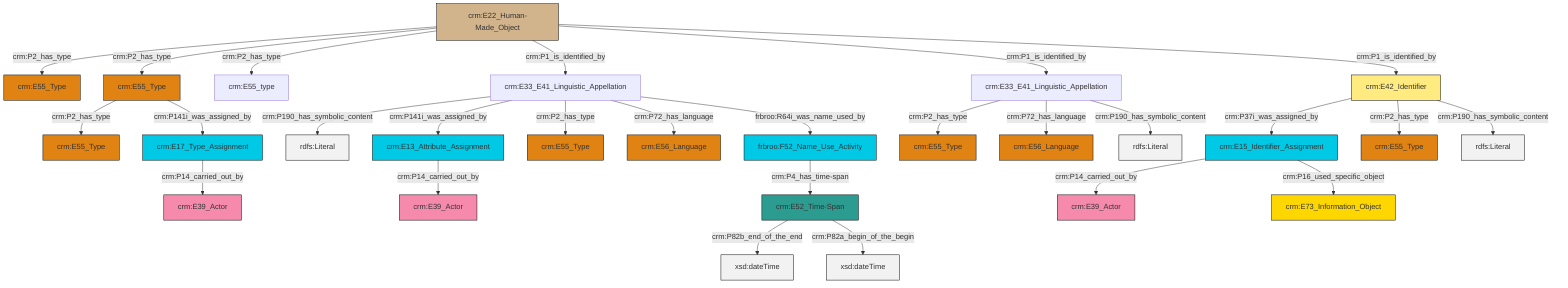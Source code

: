 graph TD
classDef Literal fill:#f2f2f2,stroke:#000000;
classDef CRM_Entity fill:#FFFFFF,stroke:#000000;
classDef Temporal_Entity fill:#00C9E6, stroke:#000000;
classDef Type fill:#E18312, stroke:#000000;
classDef Time-Span fill:#2C9C91, stroke:#000000;
classDef Appellation fill:#FFEB7F, stroke:#000000;
classDef Place fill:#008836, stroke:#000000;
classDef Persistent_Item fill:#B266B2, stroke:#000000;
classDef Conceptual_Object fill:#FFD700, stroke:#000000;
classDef Physical_Thing fill:#D2B48C, stroke:#000000;
classDef Actor fill:#f58aad, stroke:#000000;
classDef PC_Classes fill:#4ce600, stroke:#000000;
classDef Multi fill:#cccccc,stroke:#000000;

2["frbroo:F52_Name_Use_Activity"]:::Temporal_Entity -->|crm:P4_has_time-span| 3["crm:E52_Time-Span"]:::Time-Span
4["crm:E55_Type"]:::Type -->|crm:P2_has_type| 5["crm:E55_Type"]:::Type
0["crm:E15_Identifier_Assignment"]:::Temporal_Entity -->|crm:P14_carried_out_by| 8["crm:E39_Actor"]:::Actor
16["crm:E33_E41_Linguistic_Appellation"]:::Default -->|crm:P190_has_symbolic_content| 17[rdfs:Literal]:::Literal
18["crm:E42_Identifier"]:::Appellation -->|crm:P37i_was_assigned_by| 0["crm:E15_Identifier_Assignment"]:::Temporal_Entity
9["crm:E22_Human-Made_Object"]:::Physical_Thing -->|crm:P2_has_type| 19["crm:E55_Type"]:::Type
9["crm:E22_Human-Made_Object"]:::Physical_Thing -->|crm:P2_has_type| 4["crm:E55_Type"]:::Type
9["crm:E22_Human-Made_Object"]:::Physical_Thing -->|crm:P2_has_type| 22["crm:E55_type"]:::Default
9["crm:E22_Human-Made_Object"]:::Physical_Thing -->|crm:P1_is_identified_by| 16["crm:E33_E41_Linguistic_Appellation"]:::Default
18["crm:E42_Identifier"]:::Appellation -->|crm:P2_has_type| 23["crm:E55_Type"]:::Type
3["crm:E52_Time-Span"]:::Time-Span -->|crm:P82b_end_of_the_end| 26[xsd:dateTime]:::Literal
16["crm:E33_E41_Linguistic_Appellation"]:::Default -->|crm:P141i_was_assigned_by| 31["crm:E13_Attribute_Assignment"]:::Temporal_Entity
16["crm:E33_E41_Linguistic_Appellation"]:::Default -->|crm:P2_has_type| 33["crm:E55_Type"]:::Type
18["crm:E42_Identifier"]:::Appellation -->|crm:P190_has_symbolic_content| 36[rdfs:Literal]:::Literal
16["crm:E33_E41_Linguistic_Appellation"]:::Default -->|crm:P72_has_language| 37["crm:E56_Language"]:::Type
9["crm:E22_Human-Made_Object"]:::Physical_Thing -->|crm:P1_is_identified_by| 34["crm:E33_E41_Linguistic_Appellation"]:::Default
34["crm:E33_E41_Linguistic_Appellation"]:::Default -->|crm:P2_has_type| 11["crm:E55_Type"]:::Type
16["crm:E33_E41_Linguistic_Appellation"]:::Default -->|frbroo:R64i_was_name_used_by| 2["frbroo:F52_Name_Use_Activity"]:::Temporal_Entity
34["crm:E33_E41_Linguistic_Appellation"]:::Default -->|crm:P72_has_language| 39["crm:E56_Language"]:::Type
34["crm:E33_E41_Linguistic_Appellation"]:::Default -->|crm:P190_has_symbolic_content| 42[rdfs:Literal]:::Literal
9["crm:E22_Human-Made_Object"]:::Physical_Thing -->|crm:P1_is_identified_by| 18["crm:E42_Identifier"]:::Appellation
31["crm:E13_Attribute_Assignment"]:::Temporal_Entity -->|crm:P14_carried_out_by| 6["crm:E39_Actor"]:::Actor
24["crm:E17_Type_Assignment"]:::Temporal_Entity -->|crm:P14_carried_out_by| 29["crm:E39_Actor"]:::Actor
4["crm:E55_Type"]:::Type -->|crm:P141i_was_assigned_by| 24["crm:E17_Type_Assignment"]:::Temporal_Entity
0["crm:E15_Identifier_Assignment"]:::Temporal_Entity -->|crm:P16_used_specific_object| 13["crm:E73_Information_Object"]:::Conceptual_Object
3["crm:E52_Time-Span"]:::Time-Span -->|crm:P82a_begin_of_the_begin| 49[xsd:dateTime]:::Literal
